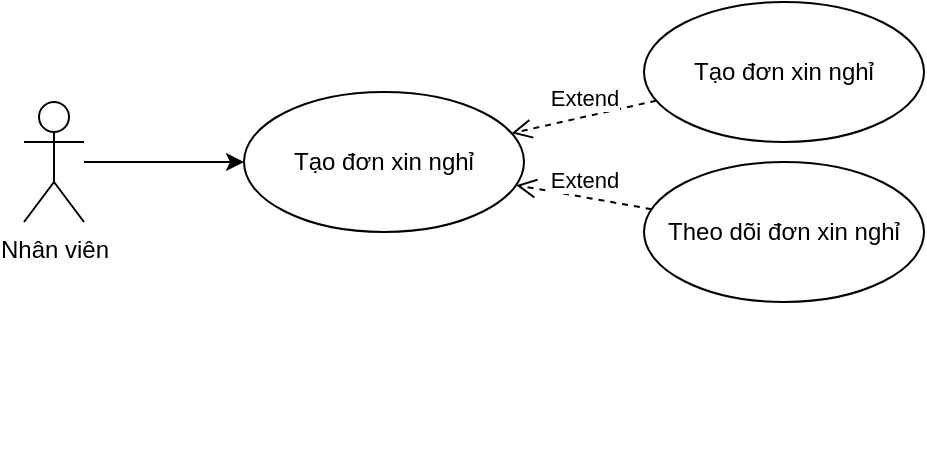 <mxfile version="24.9.1">
  <diagram name="Trang-1" id="QKUE_ooXcnDkt1vQZddo">
    <mxGraphModel dx="1050" dy="522" grid="1" gridSize="10" guides="1" tooltips="1" connect="1" arrows="1" fold="1" page="1" pageScale="1" pageWidth="827" pageHeight="1169" math="0" shadow="0">
      <root>
        <mxCell id="0" />
        <mxCell id="1" parent="0" />
        <mxCell id="s0A9FFqCOSbbXMuvmdED-3" style="edgeStyle=orthogonalEdgeStyle;rounded=0;orthogonalLoop=1;jettySize=auto;html=1;" parent="1" source="s0A9FFqCOSbbXMuvmdED-1" target="s0A9FFqCOSbbXMuvmdED-2" edge="1">
          <mxGeometry relative="1" as="geometry" />
        </mxCell>
        <mxCell id="s0A9FFqCOSbbXMuvmdED-1" value="Nhân viên" style="shape=umlActor;verticalLabelPosition=bottom;verticalAlign=top;html=1;outlineConnect=0;" parent="1" vertex="1">
          <mxGeometry x="60" y="200" width="30" height="60" as="geometry" />
        </mxCell>
        <mxCell id="s0A9FFqCOSbbXMuvmdED-2" value="Tạo đơn xin nghỉ" style="ellipse;whiteSpace=wrap;html=1;" parent="1" vertex="1">
          <mxGeometry x="170" y="195" width="140" height="70" as="geometry" />
        </mxCell>
        <mxCell id="s0A9FFqCOSbbXMuvmdED-7" value="" style="group" parent="1" vertex="1" connectable="0">
          <mxGeometry x="370" y="150" width="140" height="230" as="geometry" />
        </mxCell>
        <mxCell id="s0A9FFqCOSbbXMuvmdED-5" value="Theo dõi đơn xin nghỉ" style="ellipse;whiteSpace=wrap;html=1;" parent="s0A9FFqCOSbbXMuvmdED-7" vertex="1">
          <mxGeometry y="80" width="140" height="70" as="geometry" />
        </mxCell>
        <mxCell id="s0A9FFqCOSbbXMuvmdED-6" value="Tạo đơn xin nghỉ" style="ellipse;whiteSpace=wrap;html=1;" parent="s0A9FFqCOSbbXMuvmdED-7" vertex="1">
          <mxGeometry width="140" height="70" as="geometry" />
        </mxCell>
        <mxCell id="s0A9FFqCOSbbXMuvmdED-8" value="Extend" style="html=1;verticalAlign=bottom;endArrow=open;dashed=1;endSize=8;curved=0;rounded=0;" parent="1" source="s0A9FFqCOSbbXMuvmdED-6" target="s0A9FFqCOSbbXMuvmdED-2" edge="1">
          <mxGeometry x="0.003" relative="1" as="geometry">
            <mxPoint x="450" y="270" as="sourcePoint" />
            <mxPoint x="370" y="270" as="targetPoint" />
            <mxPoint as="offset" />
          </mxGeometry>
        </mxCell>
        <mxCell id="s0A9FFqCOSbbXMuvmdED-9" value="Extend" style="html=1;verticalAlign=bottom;endArrow=open;dashed=1;endSize=8;curved=0;rounded=0;" parent="1" source="s0A9FFqCOSbbXMuvmdED-5" target="s0A9FFqCOSbbXMuvmdED-2" edge="1">
          <mxGeometry relative="1" as="geometry">
            <mxPoint x="394" y="186" as="sourcePoint" />
            <mxPoint x="306" y="219" as="targetPoint" />
            <mxPoint as="offset" />
          </mxGeometry>
        </mxCell>
      </root>
    </mxGraphModel>
  </diagram>
</mxfile>
